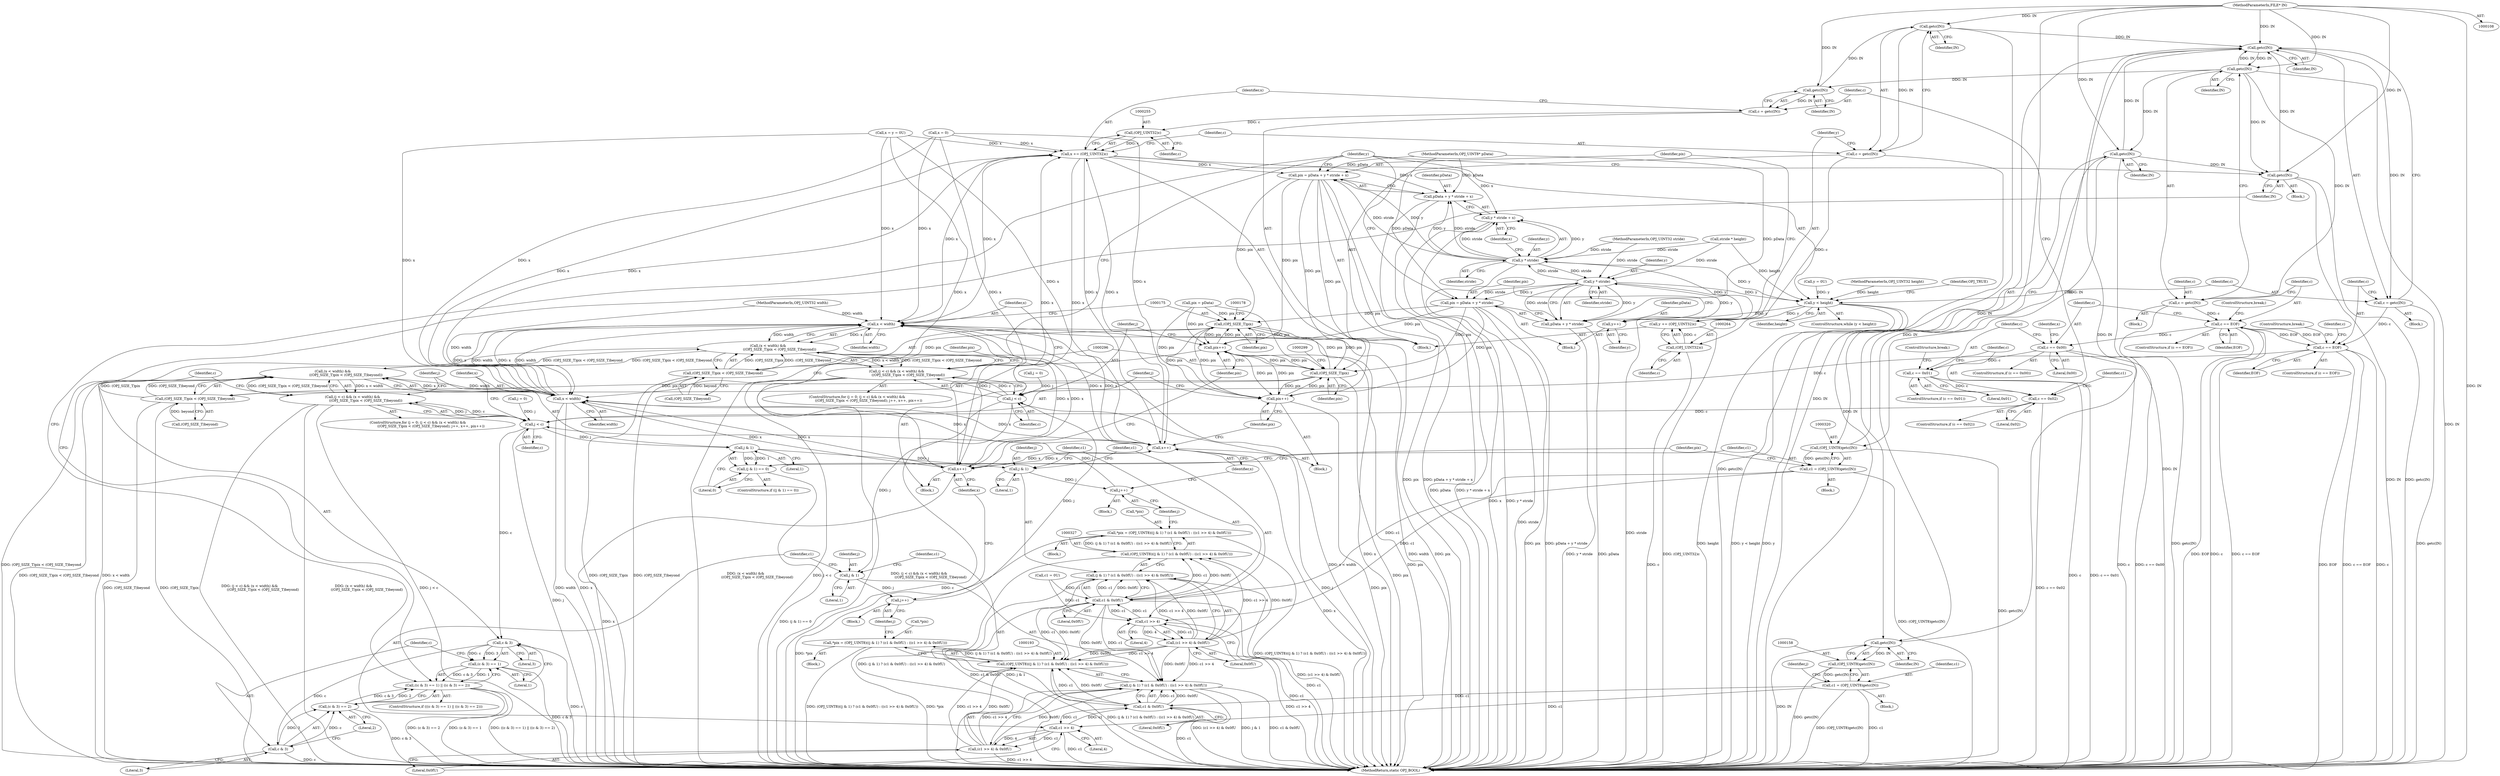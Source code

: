digraph "0_openjpeg_cbe7384016083eac16078b359acd7a842253d503@API" {
"1000259" [label="(Call,getc(IN))"];
"1000250" [label="(Call,getc(IN))"];
"1000210" [label="(Call,getc(IN))"];
"1000142" [label="(Call,getc(IN))"];
"1000259" [label="(Call,getc(IN))"];
"1000109" [label="(MethodParameterIn,FILE* IN)"];
"1000159" [label="(Call,getc(IN))"];
"1000353" [label="(Call,getc(IN))"];
"1000321" [label="(Call,getc(IN))"];
"1000140" [label="(Call,c = getc(IN))"];
"1000145" [label="(Call,c == EOF)"];
"1000166" [label="(Call,j < c)"];
"1000165" [label="(Call,(j < c) && (x < width) &&\n                     ((OPJ_SIZE_T)pix < (OPJ_SIZE_T)beyond))"];
"1000195" [label="(Call,j & 1)"];
"1000181" [label="(Call,j++)"];
"1000213" [label="(Call,c == EOF)"];
"1000219" [label="(Call,c == 0x00)"];
"1000237" [label="(Call,c == 0x01)"];
"1000244" [label="(Call,c == 0x02)"];
"1000287" [label="(Call,j < c)"];
"1000286" [label="(Call,(j < c) && (x < width) &&\n                        ((OPJ_SIZE_T)pix < (OPJ_SIZE_T)beyond))"];
"1000312" [label="(Call,j & 1)"];
"1000311" [label="(Call,(j & 1) == 0)"];
"1000329" [label="(Call,j & 1)"];
"1000302" [label="(Call,j++)"];
"1000343" [label="(Call,c & 3)"];
"1000342" [label="(Call,(c & 3) == 1)"];
"1000341" [label="(Call,((c & 3) == 1) || ((c & 3) == 2))"];
"1000348" [label="(Call,c & 3)"];
"1000347" [label="(Call,(c & 3) == 2)"];
"1000157" [label="(Call,(OPJ_UINT8)getc(IN))"];
"1000155" [label="(Call,c1 = (OPJ_UINT8)getc(IN))"];
"1000198" [label="(Call,c1 & 0x0fU)"];
"1000192" [label="(Call,(OPJ_UINT8)((j & 1) ? (c1 & 0x0fU) : ((c1 >> 4) & 0x0fU)))"];
"1000189" [label="(Call,*pix = (OPJ_UINT8)((j & 1) ? (c1 & 0x0fU) : ((c1 >> 4) & 0x0fU)))"];
"1000194" [label="(Call,(j & 1) ? (c1 & 0x0fU) : ((c1 >> 4) & 0x0fU))"];
"1000202" [label="(Call,c1 >> 4)"];
"1000201" [label="(Call,(c1 >> 4) & 0x0fU)"];
"1000208" [label="(Call,c = getc(IN))"];
"1000248" [label="(Call,c = getc(IN))"];
"1000254" [label="(Call,(OPJ_UINT32)c)"];
"1000252" [label="(Call,x += (OPJ_UINT32)c)"];
"1000170" [label="(Call,x < width)"];
"1000169" [label="(Call,(x < width) &&\n                     ((OPJ_SIZE_T)pix < (OPJ_SIZE_T)beyond))"];
"1000290" [label="(Call,(x < width) &&\n                        ((OPJ_SIZE_T)pix < (OPJ_SIZE_T)beyond))"];
"1000184" [label="(Call,x++)"];
"1000291" [label="(Call,x < width)"];
"1000305" [label="(Call,x++)"];
"1000266" [label="(Call,pix = pData + y * stride + x)"];
"1000174" [label="(Call,(OPJ_SIZE_T)pix)"];
"1000173" [label="(Call,(OPJ_SIZE_T)pix < (OPJ_SIZE_T)beyond)"];
"1000186" [label="(Call,pix++)"];
"1000295" [label="(Call,(OPJ_SIZE_T)pix)"];
"1000294" [label="(Call,(OPJ_SIZE_T)pix < (OPJ_SIZE_T)beyond)"];
"1000307" [label="(Call,pix++)"];
"1000268" [label="(Call,pData + y * stride + x)"];
"1000270" [label="(Call,y * stride + x)"];
"1000257" [label="(Call,c = getc(IN))"];
"1000263" [label="(Call,(OPJ_UINT32)c)"];
"1000261" [label="(Call,y += (OPJ_UINT32)c)"];
"1000271" [label="(Call,y * stride)"];
"1000135" [label="(Call,y < height)"];
"1000226" [label="(Call,y++)"];
"1000232" [label="(Call,y * stride)"];
"1000228" [label="(Call,pix = pData + y * stride)"];
"1000230" [label="(Call,pData + y * stride)"];
"1000319" [label="(Call,(OPJ_UINT8)getc(IN))"];
"1000317" [label="(Call,c1 = (OPJ_UINT8)getc(IN))"];
"1000332" [label="(Call,c1 & 0x0fU)"];
"1000326" [label="(Call,(OPJ_UINT8)((j & 1) ? (c1 & 0x0fU) : ((c1 >> 4) & 0x0fU)))"];
"1000323" [label="(Call,*pix = (OPJ_UINT8)((j & 1) ? (c1 & 0x0fU) : ((c1 >> 4) & 0x0fU)))"];
"1000328" [label="(Call,(j & 1) ? (c1 & 0x0fU) : ((c1 >> 4) & 0x0fU))"];
"1000336" [label="(Call,c1 >> 4)"];
"1000335" [label="(Call,(c1 >> 4) & 0x0fU)"];
"1000205" [label="(Literal,0x0fU)"];
"1000142" [label="(Call,getc(IN))"];
"1000287" [label="(Call,j < c)"];
"1000333" [label="(Identifier,c1)"];
"1000195" [label="(Call,j & 1)"];
"1000227" [label="(Identifier,y)"];
"1000217" [label="(ControlStructure,break;)"];
"1000315" [label="(Literal,0)"];
"1000185" [label="(Identifier,x)"];
"1000351" [label="(Literal,2)"];
"1000316" [label="(Block,)"];
"1000110" [label="(MethodParameterIn,OPJ_UINT8* pData)"];
"1000155" [label="(Call,c1 = (OPJ_UINT8)getc(IN))"];
"1000169" [label="(Call,(x < width) &&\n                     ((OPJ_SIZE_T)pix < (OPJ_SIZE_T)beyond))"];
"1000294" [label="(Call,(OPJ_SIZE_T)pix < (OPJ_SIZE_T)beyond)"];
"1000345" [label="(Literal,3)"];
"1000328" [label="(Call,(j & 1) ? (c1 & 0x0fU) : ((c1 >> 4) & 0x0fU))"];
"1000293" [label="(Identifier,width)"];
"1000346" [label="(Literal,1)"];
"1000218" [label="(ControlStructure,if (c == 0x00))"];
"1000307" [label="(Call,pix++)"];
"1000152" [label="(Block,)"];
"1000354" [label="(Identifier,IN)"];
"1000357" [label="(MethodReturn,static OPJ_BOOL)"];
"1000259" [label="(Call,getc(IN))"];
"1000317" [label="(Call,c1 = (OPJ_UINT8)getc(IN))"];
"1000219" [label="(Call,c == 0x00)"];
"1000161" [label="(ControlStructure,for (j = 0; (j < c) && (x < width) &&\n                     ((OPJ_SIZE_T)pix < (OPJ_SIZE_T)beyond); j++, x++, pix++))"];
"1000186" [label="(Call,pix++)"];
"1000334" [label="(Literal,0x0fU)"];
"1000177" [label="(Call,(OPJ_SIZE_T)beyond)"];
"1000131" [label="(Call,y = 0U)"];
"1000305" [label="(Call,x++)"];
"1000272" [label="(Identifier,y)"];
"1000204" [label="(Literal,4)"];
"1000295" [label="(Call,(OPJ_SIZE_T)pix)"];
"1000248" [label="(Call,c = getc(IN))"];
"1000290" [label="(Call,(x < width) &&\n                        ((OPJ_SIZE_T)pix < (OPJ_SIZE_T)beyond))"];
"1000329" [label="(Call,j & 1)"];
"1000207" [label="(Block,)"];
"1000291" [label="(Call,x < width)"];
"1000273" [label="(Identifier,stride)"];
"1000350" [label="(Literal,3)"];
"1000191" [label="(Identifier,pix)"];
"1000147" [label="(Identifier,EOF)"];
"1000167" [label="(Identifier,j)"];
"1000157" [label="(Call,(OPJ_UINT8)getc(IN))"];
"1000251" [label="(Identifier,IN)"];
"1000172" [label="(Identifier,width)"];
"1000336" [label="(Call,c1 >> 4)"];
"1000190" [label="(Call,*pix)"];
"1000254" [label="(Call,(OPJ_UINT32)c)"];
"1000321" [label="(Call,getc(IN))"];
"1000182" [label="(Identifier,j)"];
"1000176" [label="(Identifier,pix)"];
"1000203" [label="(Identifier,c1)"];
"1000253" [label="(Identifier,x)"];
"1000236" [label="(ControlStructure,if (c == 0x01))"];
"1000342" [label="(Call,(c & 3) == 1)"];
"1000211" [label="(Identifier,IN)"];
"1000113" [label="(MethodParameterIn,OPJ_UINT32 height)"];
"1000171" [label="(Identifier,x)"];
"1000323" [label="(Call,*pix = (OPJ_UINT8)((j & 1) ? (c1 & 0x0fU) : ((c1 >> 4) & 0x0fU)))"];
"1000353" [label="(Call,getc(IN))"];
"1000162" [label="(Call,j = 0)"];
"1000187" [label="(Identifier,pix)"];
"1000200" [label="(Literal,0x0fU)"];
"1000267" [label="(Identifier,pix)"];
"1000348" [label="(Call,c & 3)"];
"1000288" [label="(Identifier,j)"];
"1000337" [label="(Identifier,c1)"];
"1000250" [label="(Call,getc(IN))"];
"1000160" [label="(Identifier,IN)"];
"1000326" [label="(Call,(OPJ_UINT8)((j & 1) ? (c1 & 0x0fU) : ((c1 >> 4) & 0x0fU)))"];
"1000352" [label="(Block,)"];
"1000232" [label="(Call,y * stride)"];
"1000238" [label="(Identifier,c)"];
"1000222" [label="(Block,)"];
"1000165" [label="(Call,(j < c) && (x < width) &&\n                     ((OPJ_SIZE_T)pix < (OPJ_SIZE_T)beyond))"];
"1000221" [label="(Literal,0x00)"];
"1000341" [label="(Call,((c & 3) == 1) || ((c & 3) == 2))"];
"1000199" [label="(Identifier,c1)"];
"1000146" [label="(Identifier,c)"];
"1000194" [label="(Call,(j & 1) ? (c1 & 0x0fU) : ((c1 >> 4) & 0x0fU))"];
"1000129" [label="(Call,x = y = 0U)"];
"1000314" [label="(Literal,1)"];
"1000188" [label="(Block,)"];
"1000197" [label="(Literal,1)"];
"1000344" [label="(Identifier,c)"];
"1000339" [label="(Literal,0x0fU)"];
"1000168" [label="(Identifier,c)"];
"1000268" [label="(Call,pData + y * stride + x)"];
"1000306" [label="(Identifier,x)"];
"1000274" [label="(Identifier,x)"];
"1000280" [label="(Identifier,c1)"];
"1000234" [label="(Identifier,stride)"];
"1000249" [label="(Identifier,c)"];
"1000330" [label="(Identifier,j)"];
"1000325" [label="(Identifier,pix)"];
"1000301" [label="(Block,)"];
"1000322" [label="(Identifier,IN)"];
"1000298" [label="(Call,(OPJ_SIZE_T)beyond)"];
"1000226" [label="(Call,y++)"];
"1000170" [label="(Call,x < width)"];
"1000233" [label="(Identifier,y)"];
"1000237" [label="(Call,c == 0x01)"];
"1000159" [label="(Call,getc(IN))"];
"1000192" [label="(Call,(OPJ_UINT8)((j & 1) ? (c1 & 0x0fU) : ((c1 >> 4) & 0x0fU)))"];
"1000140" [label="(Call,c = getc(IN))"];
"1000241" [label="(ControlStructure,break;)"];
"1000257" [label="(Call,c = getc(IN))"];
"1000209" [label="(Identifier,c)"];
"1000145" [label="(Call,c == EOF)"];
"1000252" [label="(Call,x += (OPJ_UINT32)c)"];
"1000265" [label="(Identifier,c)"];
"1000181" [label="(Call,j++)"];
"1000180" [label="(Block,)"];
"1000262" [label="(Identifier,y)"];
"1000244" [label="(Call,c == 0x02)"];
"1000243" [label="(ControlStructure,if (c == 0x02))"];
"1000335" [label="(Call,(c1 >> 4) & 0x0fU)"];
"1000137" [label="(Identifier,height)"];
"1000173" [label="(Call,(OPJ_SIZE_T)pix < (OPJ_SIZE_T)beyond)"];
"1000356" [label="(Identifier,OPJ_TRUE)"];
"1000215" [label="(Identifier,EOF)"];
"1000319" [label="(Call,(OPJ_UINT8)getc(IN))"];
"1000198" [label="(Call,c1 & 0x0fU)"];
"1000231" [label="(Identifier,pData)"];
"1000343" [label="(Call,c & 3)"];
"1000286" [label="(Call,(j < c) && (x < width) &&\n                        ((OPJ_SIZE_T)pix < (OPJ_SIZE_T)beyond))"];
"1000230" [label="(Call,pData + y * stride)"];
"1000338" [label="(Literal,4)"];
"1000347" [label="(Call,(c & 3) == 2)"];
"1000349" [label="(Identifier,c)"];
"1000210" [label="(Call,getc(IN))"];
"1000297" [label="(Identifier,pix)"];
"1000126" [label="(Call,pix = pData)"];
"1000214" [label="(Identifier,c)"];
"1000279" [label="(Call,c1 = 0U)"];
"1000312" [label="(Call,j & 1)"];
"1000331" [label="(Literal,1)"];
"1000282" [label="(ControlStructure,for (j = 0; (j < c) && (x < width) &&\n                        ((OPJ_SIZE_T)pix < (OPJ_SIZE_T)beyond); j++, x++, pix++))"];
"1000220" [label="(Identifier,c)"];
"1000201" [label="(Call,(c1 >> 4) & 0x0fU)"];
"1000189" [label="(Call,*pix = (OPJ_UINT8)((j & 1) ? (c1 & 0x0fU) : ((c1 >> 4) & 0x0fU)))"];
"1000260" [label="(Identifier,IN)"];
"1000269" [label="(Identifier,pData)"];
"1000228" [label="(Call,pix = pData + y * stride)"];
"1000246" [label="(Literal,0x02)"];
"1000138" [label="(Block,)"];
"1000135" [label="(Call,y < height)"];
"1000309" [label="(Block,)"];
"1000245" [label="(Identifier,c)"];
"1000261" [label="(Call,y += (OPJ_UINT32)c)"];
"1000340" [label="(ControlStructure,if (((c & 3) == 1) || ((c & 3) == 2)))"];
"1000112" [label="(MethodParameterIn,OPJ_UINT32 width)"];
"1000208" [label="(Call,c = getc(IN))"];
"1000318" [label="(Identifier,c1)"];
"1000149" [label="(ControlStructure,break;)"];
"1000163" [label="(Identifier,j)"];
"1000109" [label="(MethodParameterIn,FILE* IN)"];
"1000196" [label="(Identifier,j)"];
"1000256" [label="(Identifier,c)"];
"1000229" [label="(Identifier,pix)"];
"1000302" [label="(Call,j++)"];
"1000224" [label="(Identifier,x)"];
"1000271" [label="(Call,y * stride)"];
"1000174" [label="(Call,(OPJ_SIZE_T)pix)"];
"1000311" [label="(Call,(j & 1) == 0)"];
"1000166" [label="(Call,j < c)"];
"1000270" [label="(Call,y * stride + x)"];
"1000202" [label="(Call,c1 >> 4)"];
"1000239" [label="(Literal,0x01)"];
"1000213" [label="(Call,c == EOF)"];
"1000313" [label="(Identifier,j)"];
"1000308" [label="(Identifier,pix)"];
"1000324" [label="(Call,*pix)"];
"1000151" [label="(Identifier,c)"];
"1000144" [label="(ControlStructure,if (c == EOF))"];
"1000143" [label="(Identifier,IN)"];
"1000289" [label="(Identifier,c)"];
"1000258" [label="(Identifier,c)"];
"1000212" [label="(ControlStructure,if (c == EOF))"];
"1000292" [label="(Identifier,x)"];
"1000141" [label="(Identifier,c)"];
"1000310" [label="(ControlStructure,if ((j & 1) == 0))"];
"1000332" [label="(Call,c1 & 0x0fU)"];
"1000156" [label="(Identifier,c1)"];
"1000303" [label="(Identifier,j)"];
"1000304" [label="(Block,)"];
"1000247" [label="(Block,)"];
"1000283" [label="(Call,j = 0)"];
"1000266" [label="(Call,pix = pData + y * stride + x)"];
"1000263" [label="(Call,(OPJ_UINT32)c)"];
"1000184" [label="(Call,x++)"];
"1000123" [label="(Call,stride * height)"];
"1000223" [label="(Call,x = 0)"];
"1000136" [label="(Identifier,y)"];
"1000183" [label="(Block,)"];
"1000134" [label="(ControlStructure,while (y < height))"];
"1000111" [label="(MethodParameterIn,OPJ_UINT32 stride)"];
"1000259" -> "1000257"  [label="AST: "];
"1000259" -> "1000260"  [label="CFG: "];
"1000260" -> "1000259"  [label="AST: "];
"1000257" -> "1000259"  [label="CFG: "];
"1000259" -> "1000357"  [label="DDG: IN"];
"1000259" -> "1000142"  [label="DDG: IN"];
"1000259" -> "1000257"  [label="DDG: IN"];
"1000250" -> "1000259"  [label="DDG: IN"];
"1000109" -> "1000259"  [label="DDG: IN"];
"1000250" -> "1000248"  [label="AST: "];
"1000250" -> "1000251"  [label="CFG: "];
"1000251" -> "1000250"  [label="AST: "];
"1000248" -> "1000250"  [label="CFG: "];
"1000250" -> "1000248"  [label="DDG: IN"];
"1000210" -> "1000250"  [label="DDG: IN"];
"1000109" -> "1000250"  [label="DDG: IN"];
"1000210" -> "1000208"  [label="AST: "];
"1000210" -> "1000211"  [label="CFG: "];
"1000211" -> "1000210"  [label="AST: "];
"1000208" -> "1000210"  [label="CFG: "];
"1000210" -> "1000357"  [label="DDG: IN"];
"1000210" -> "1000142"  [label="DDG: IN"];
"1000210" -> "1000208"  [label="DDG: IN"];
"1000142" -> "1000210"  [label="DDG: IN"];
"1000109" -> "1000210"  [label="DDG: IN"];
"1000210" -> "1000321"  [label="DDG: IN"];
"1000210" -> "1000353"  [label="DDG: IN"];
"1000142" -> "1000140"  [label="AST: "];
"1000142" -> "1000143"  [label="CFG: "];
"1000143" -> "1000142"  [label="AST: "];
"1000140" -> "1000142"  [label="CFG: "];
"1000142" -> "1000357"  [label="DDG: IN"];
"1000142" -> "1000140"  [label="DDG: IN"];
"1000159" -> "1000142"  [label="DDG: IN"];
"1000353" -> "1000142"  [label="DDG: IN"];
"1000321" -> "1000142"  [label="DDG: IN"];
"1000109" -> "1000142"  [label="DDG: IN"];
"1000142" -> "1000159"  [label="DDG: IN"];
"1000109" -> "1000108"  [label="AST: "];
"1000109" -> "1000357"  [label="DDG: IN"];
"1000109" -> "1000159"  [label="DDG: IN"];
"1000109" -> "1000321"  [label="DDG: IN"];
"1000109" -> "1000353"  [label="DDG: IN"];
"1000159" -> "1000157"  [label="AST: "];
"1000159" -> "1000160"  [label="CFG: "];
"1000160" -> "1000159"  [label="AST: "];
"1000157" -> "1000159"  [label="CFG: "];
"1000159" -> "1000357"  [label="DDG: IN"];
"1000159" -> "1000157"  [label="DDG: IN"];
"1000353" -> "1000352"  [label="AST: "];
"1000353" -> "1000354"  [label="CFG: "];
"1000354" -> "1000353"  [label="AST: "];
"1000136" -> "1000353"  [label="CFG: "];
"1000353" -> "1000357"  [label="DDG: getc(IN)"];
"1000353" -> "1000357"  [label="DDG: IN"];
"1000321" -> "1000353"  [label="DDG: IN"];
"1000321" -> "1000319"  [label="AST: "];
"1000321" -> "1000322"  [label="CFG: "];
"1000322" -> "1000321"  [label="AST: "];
"1000319" -> "1000321"  [label="CFG: "];
"1000321" -> "1000357"  [label="DDG: IN"];
"1000321" -> "1000319"  [label="DDG: IN"];
"1000140" -> "1000138"  [label="AST: "];
"1000141" -> "1000140"  [label="AST: "];
"1000146" -> "1000140"  [label="CFG: "];
"1000140" -> "1000357"  [label="DDG: getc(IN)"];
"1000140" -> "1000145"  [label="DDG: c"];
"1000145" -> "1000144"  [label="AST: "];
"1000145" -> "1000147"  [label="CFG: "];
"1000146" -> "1000145"  [label="AST: "];
"1000147" -> "1000145"  [label="AST: "];
"1000149" -> "1000145"  [label="CFG: "];
"1000151" -> "1000145"  [label="CFG: "];
"1000145" -> "1000357"  [label="DDG: c == EOF"];
"1000145" -> "1000357"  [label="DDG: c"];
"1000145" -> "1000357"  [label="DDG: EOF"];
"1000213" -> "1000145"  [label="DDG: EOF"];
"1000145" -> "1000166"  [label="DDG: c"];
"1000145" -> "1000213"  [label="DDG: EOF"];
"1000166" -> "1000165"  [label="AST: "];
"1000166" -> "1000168"  [label="CFG: "];
"1000167" -> "1000166"  [label="AST: "];
"1000168" -> "1000166"  [label="AST: "];
"1000171" -> "1000166"  [label="CFG: "];
"1000165" -> "1000166"  [label="CFG: "];
"1000166" -> "1000357"  [label="DDG: c"];
"1000166" -> "1000357"  [label="DDG: j"];
"1000166" -> "1000165"  [label="DDG: j"];
"1000166" -> "1000165"  [label="DDG: c"];
"1000181" -> "1000166"  [label="DDG: j"];
"1000162" -> "1000166"  [label="DDG: j"];
"1000166" -> "1000195"  [label="DDG: j"];
"1000165" -> "1000161"  [label="AST: "];
"1000165" -> "1000169"  [label="CFG: "];
"1000169" -> "1000165"  [label="AST: "];
"1000136" -> "1000165"  [label="CFG: "];
"1000191" -> "1000165"  [label="CFG: "];
"1000165" -> "1000357"  [label="DDG: (x < width) &&\n                     ((OPJ_SIZE_T)pix < (OPJ_SIZE_T)beyond)"];
"1000165" -> "1000357"  [label="DDG: j < c"];
"1000165" -> "1000357"  [label="DDG: (j < c) && (x < width) &&\n                     ((OPJ_SIZE_T)pix < (OPJ_SIZE_T)beyond)"];
"1000169" -> "1000165"  [label="DDG: x < width"];
"1000169" -> "1000165"  [label="DDG: (OPJ_SIZE_T)pix < (OPJ_SIZE_T)beyond"];
"1000195" -> "1000194"  [label="AST: "];
"1000195" -> "1000197"  [label="CFG: "];
"1000196" -> "1000195"  [label="AST: "];
"1000197" -> "1000195"  [label="AST: "];
"1000199" -> "1000195"  [label="CFG: "];
"1000203" -> "1000195"  [label="CFG: "];
"1000195" -> "1000181"  [label="DDG: j"];
"1000181" -> "1000180"  [label="AST: "];
"1000181" -> "1000182"  [label="CFG: "];
"1000182" -> "1000181"  [label="AST: "];
"1000185" -> "1000181"  [label="CFG: "];
"1000213" -> "1000212"  [label="AST: "];
"1000213" -> "1000215"  [label="CFG: "];
"1000214" -> "1000213"  [label="AST: "];
"1000215" -> "1000213"  [label="AST: "];
"1000217" -> "1000213"  [label="CFG: "];
"1000220" -> "1000213"  [label="CFG: "];
"1000213" -> "1000357"  [label="DDG: c"];
"1000213" -> "1000357"  [label="DDG: c == EOF"];
"1000213" -> "1000357"  [label="DDG: EOF"];
"1000208" -> "1000213"  [label="DDG: c"];
"1000213" -> "1000219"  [label="DDG: c"];
"1000219" -> "1000218"  [label="AST: "];
"1000219" -> "1000221"  [label="CFG: "];
"1000220" -> "1000219"  [label="AST: "];
"1000221" -> "1000219"  [label="AST: "];
"1000224" -> "1000219"  [label="CFG: "];
"1000238" -> "1000219"  [label="CFG: "];
"1000219" -> "1000357"  [label="DDG: c == 0x00"];
"1000219" -> "1000357"  [label="DDG: c"];
"1000219" -> "1000237"  [label="DDG: c"];
"1000237" -> "1000236"  [label="AST: "];
"1000237" -> "1000239"  [label="CFG: "];
"1000238" -> "1000237"  [label="AST: "];
"1000239" -> "1000237"  [label="AST: "];
"1000241" -> "1000237"  [label="CFG: "];
"1000245" -> "1000237"  [label="CFG: "];
"1000237" -> "1000357"  [label="DDG: c == 0x01"];
"1000237" -> "1000357"  [label="DDG: c"];
"1000237" -> "1000244"  [label="DDG: c"];
"1000244" -> "1000243"  [label="AST: "];
"1000244" -> "1000246"  [label="CFG: "];
"1000245" -> "1000244"  [label="AST: "];
"1000246" -> "1000244"  [label="AST: "];
"1000249" -> "1000244"  [label="CFG: "];
"1000280" -> "1000244"  [label="CFG: "];
"1000244" -> "1000357"  [label="DDG: c == 0x02"];
"1000244" -> "1000287"  [label="DDG: c"];
"1000287" -> "1000286"  [label="AST: "];
"1000287" -> "1000289"  [label="CFG: "];
"1000288" -> "1000287"  [label="AST: "];
"1000289" -> "1000287"  [label="AST: "];
"1000292" -> "1000287"  [label="CFG: "];
"1000286" -> "1000287"  [label="CFG: "];
"1000287" -> "1000357"  [label="DDG: j"];
"1000287" -> "1000286"  [label="DDG: j"];
"1000287" -> "1000286"  [label="DDG: c"];
"1000283" -> "1000287"  [label="DDG: j"];
"1000302" -> "1000287"  [label="DDG: j"];
"1000287" -> "1000312"  [label="DDG: j"];
"1000287" -> "1000343"  [label="DDG: c"];
"1000286" -> "1000282"  [label="AST: "];
"1000286" -> "1000290"  [label="CFG: "];
"1000290" -> "1000286"  [label="AST: "];
"1000313" -> "1000286"  [label="CFG: "];
"1000344" -> "1000286"  [label="CFG: "];
"1000286" -> "1000357"  [label="DDG: (j < c) && (x < width) &&\n                        ((OPJ_SIZE_T)pix < (OPJ_SIZE_T)beyond)"];
"1000286" -> "1000357"  [label="DDG: (x < width) &&\n                        ((OPJ_SIZE_T)pix < (OPJ_SIZE_T)beyond)"];
"1000286" -> "1000357"  [label="DDG: j < c"];
"1000290" -> "1000286"  [label="DDG: x < width"];
"1000290" -> "1000286"  [label="DDG: (OPJ_SIZE_T)pix < (OPJ_SIZE_T)beyond"];
"1000312" -> "1000311"  [label="AST: "];
"1000312" -> "1000314"  [label="CFG: "];
"1000313" -> "1000312"  [label="AST: "];
"1000314" -> "1000312"  [label="AST: "];
"1000315" -> "1000312"  [label="CFG: "];
"1000312" -> "1000311"  [label="DDG: j"];
"1000312" -> "1000311"  [label="DDG: 1"];
"1000312" -> "1000329"  [label="DDG: j"];
"1000311" -> "1000310"  [label="AST: "];
"1000311" -> "1000315"  [label="CFG: "];
"1000315" -> "1000311"  [label="AST: "];
"1000318" -> "1000311"  [label="CFG: "];
"1000325" -> "1000311"  [label="CFG: "];
"1000311" -> "1000357"  [label="DDG: (j & 1) == 0"];
"1000329" -> "1000328"  [label="AST: "];
"1000329" -> "1000331"  [label="CFG: "];
"1000330" -> "1000329"  [label="AST: "];
"1000331" -> "1000329"  [label="AST: "];
"1000333" -> "1000329"  [label="CFG: "];
"1000337" -> "1000329"  [label="CFG: "];
"1000329" -> "1000302"  [label="DDG: j"];
"1000302" -> "1000301"  [label="AST: "];
"1000302" -> "1000303"  [label="CFG: "];
"1000303" -> "1000302"  [label="AST: "];
"1000306" -> "1000302"  [label="CFG: "];
"1000343" -> "1000342"  [label="AST: "];
"1000343" -> "1000345"  [label="CFG: "];
"1000344" -> "1000343"  [label="AST: "];
"1000345" -> "1000343"  [label="AST: "];
"1000346" -> "1000343"  [label="CFG: "];
"1000343" -> "1000357"  [label="DDG: c"];
"1000343" -> "1000342"  [label="DDG: c"];
"1000343" -> "1000342"  [label="DDG: 3"];
"1000343" -> "1000348"  [label="DDG: c"];
"1000342" -> "1000341"  [label="AST: "];
"1000342" -> "1000346"  [label="CFG: "];
"1000346" -> "1000342"  [label="AST: "];
"1000349" -> "1000342"  [label="CFG: "];
"1000341" -> "1000342"  [label="CFG: "];
"1000342" -> "1000357"  [label="DDG: c & 3"];
"1000342" -> "1000341"  [label="DDG: c & 3"];
"1000342" -> "1000341"  [label="DDG: 1"];
"1000341" -> "1000340"  [label="AST: "];
"1000341" -> "1000347"  [label="CFG: "];
"1000347" -> "1000341"  [label="AST: "];
"1000136" -> "1000341"  [label="CFG: "];
"1000354" -> "1000341"  [label="CFG: "];
"1000341" -> "1000357"  [label="DDG: (c & 3) == 2"];
"1000341" -> "1000357"  [label="DDG: (c & 3) == 1"];
"1000341" -> "1000357"  [label="DDG: ((c & 3) == 1) || ((c & 3) == 2)"];
"1000347" -> "1000341"  [label="DDG: c & 3"];
"1000347" -> "1000341"  [label="DDG: 2"];
"1000348" -> "1000347"  [label="AST: "];
"1000348" -> "1000350"  [label="CFG: "];
"1000349" -> "1000348"  [label="AST: "];
"1000350" -> "1000348"  [label="AST: "];
"1000351" -> "1000348"  [label="CFG: "];
"1000348" -> "1000357"  [label="DDG: c"];
"1000348" -> "1000347"  [label="DDG: c"];
"1000348" -> "1000347"  [label="DDG: 3"];
"1000347" -> "1000351"  [label="CFG: "];
"1000351" -> "1000347"  [label="AST: "];
"1000347" -> "1000357"  [label="DDG: c & 3"];
"1000157" -> "1000155"  [label="AST: "];
"1000158" -> "1000157"  [label="AST: "];
"1000155" -> "1000157"  [label="CFG: "];
"1000157" -> "1000357"  [label="DDG: getc(IN)"];
"1000157" -> "1000155"  [label="DDG: getc(IN)"];
"1000155" -> "1000152"  [label="AST: "];
"1000156" -> "1000155"  [label="AST: "];
"1000163" -> "1000155"  [label="CFG: "];
"1000155" -> "1000357"  [label="DDG: (OPJ_UINT8)getc(IN)"];
"1000155" -> "1000357"  [label="DDG: c1"];
"1000155" -> "1000198"  [label="DDG: c1"];
"1000155" -> "1000202"  [label="DDG: c1"];
"1000198" -> "1000194"  [label="AST: "];
"1000198" -> "1000200"  [label="CFG: "];
"1000199" -> "1000198"  [label="AST: "];
"1000200" -> "1000198"  [label="AST: "];
"1000194" -> "1000198"  [label="CFG: "];
"1000198" -> "1000357"  [label="DDG: c1"];
"1000198" -> "1000192"  [label="DDG: c1"];
"1000198" -> "1000192"  [label="DDG: 0x0fU"];
"1000198" -> "1000194"  [label="DDG: c1"];
"1000198" -> "1000194"  [label="DDG: 0x0fU"];
"1000202" -> "1000198"  [label="DDG: c1"];
"1000198" -> "1000202"  [label="DDG: c1"];
"1000192" -> "1000189"  [label="AST: "];
"1000192" -> "1000194"  [label="CFG: "];
"1000193" -> "1000192"  [label="AST: "];
"1000194" -> "1000192"  [label="AST: "];
"1000189" -> "1000192"  [label="CFG: "];
"1000192" -> "1000357"  [label="DDG: (j & 1) ? (c1 & 0x0fU) : ((c1 >> 4) & 0x0fU)"];
"1000192" -> "1000189"  [label="DDG: (j & 1) ? (c1 & 0x0fU) : ((c1 >> 4) & 0x0fU)"];
"1000332" -> "1000192"  [label="DDG: c1"];
"1000332" -> "1000192"  [label="DDG: 0x0fU"];
"1000201" -> "1000192"  [label="DDG: c1 >> 4"];
"1000201" -> "1000192"  [label="DDG: 0x0fU"];
"1000335" -> "1000192"  [label="DDG: c1 >> 4"];
"1000335" -> "1000192"  [label="DDG: 0x0fU"];
"1000189" -> "1000188"  [label="AST: "];
"1000190" -> "1000189"  [label="AST: "];
"1000182" -> "1000189"  [label="CFG: "];
"1000189" -> "1000357"  [label="DDG: *pix"];
"1000189" -> "1000357"  [label="DDG: (OPJ_UINT8)((j & 1) ? (c1 & 0x0fU) : ((c1 >> 4) & 0x0fU))"];
"1000194" -> "1000201"  [label="CFG: "];
"1000201" -> "1000194"  [label="AST: "];
"1000194" -> "1000357"  [label="DDG: (c1 >> 4) & 0x0fU"];
"1000194" -> "1000357"  [label="DDG: j & 1"];
"1000194" -> "1000357"  [label="DDG: c1 & 0x0fU"];
"1000332" -> "1000194"  [label="DDG: c1"];
"1000332" -> "1000194"  [label="DDG: 0x0fU"];
"1000201" -> "1000194"  [label="DDG: c1 >> 4"];
"1000201" -> "1000194"  [label="DDG: 0x0fU"];
"1000335" -> "1000194"  [label="DDG: c1 >> 4"];
"1000335" -> "1000194"  [label="DDG: 0x0fU"];
"1000202" -> "1000201"  [label="AST: "];
"1000202" -> "1000204"  [label="CFG: "];
"1000203" -> "1000202"  [label="AST: "];
"1000204" -> "1000202"  [label="AST: "];
"1000205" -> "1000202"  [label="CFG: "];
"1000202" -> "1000357"  [label="DDG: c1"];
"1000202" -> "1000201"  [label="DDG: c1"];
"1000202" -> "1000201"  [label="DDG: 4"];
"1000201" -> "1000205"  [label="CFG: "];
"1000205" -> "1000201"  [label="AST: "];
"1000201" -> "1000357"  [label="DDG: c1 >> 4"];
"1000208" -> "1000207"  [label="AST: "];
"1000209" -> "1000208"  [label="AST: "];
"1000214" -> "1000208"  [label="CFG: "];
"1000208" -> "1000357"  [label="DDG: getc(IN)"];
"1000248" -> "1000247"  [label="AST: "];
"1000249" -> "1000248"  [label="AST: "];
"1000253" -> "1000248"  [label="CFG: "];
"1000248" -> "1000254"  [label="DDG: c"];
"1000254" -> "1000252"  [label="AST: "];
"1000254" -> "1000256"  [label="CFG: "];
"1000255" -> "1000254"  [label="AST: "];
"1000256" -> "1000254"  [label="AST: "];
"1000252" -> "1000254"  [label="CFG: "];
"1000254" -> "1000252"  [label="DDG: c"];
"1000252" -> "1000247"  [label="AST: "];
"1000253" -> "1000252"  [label="AST: "];
"1000258" -> "1000252"  [label="CFG: "];
"1000252" -> "1000170"  [label="DDG: x"];
"1000252" -> "1000184"  [label="DDG: x"];
"1000129" -> "1000252"  [label="DDG: x"];
"1000291" -> "1000252"  [label="DDG: x"];
"1000184" -> "1000252"  [label="DDG: x"];
"1000305" -> "1000252"  [label="DDG: x"];
"1000170" -> "1000252"  [label="DDG: x"];
"1000223" -> "1000252"  [label="DDG: x"];
"1000252" -> "1000266"  [label="DDG: x"];
"1000252" -> "1000268"  [label="DDG: x"];
"1000252" -> "1000270"  [label="DDG: x"];
"1000252" -> "1000291"  [label="DDG: x"];
"1000252" -> "1000305"  [label="DDG: x"];
"1000170" -> "1000169"  [label="AST: "];
"1000170" -> "1000172"  [label="CFG: "];
"1000171" -> "1000170"  [label="AST: "];
"1000172" -> "1000170"  [label="AST: "];
"1000175" -> "1000170"  [label="CFG: "];
"1000169" -> "1000170"  [label="CFG: "];
"1000170" -> "1000357"  [label="DDG: width"];
"1000170" -> "1000357"  [label="DDG: x"];
"1000170" -> "1000169"  [label="DDG: x"];
"1000170" -> "1000169"  [label="DDG: width"];
"1000129" -> "1000170"  [label="DDG: x"];
"1000291" -> "1000170"  [label="DDG: x"];
"1000291" -> "1000170"  [label="DDG: width"];
"1000184" -> "1000170"  [label="DDG: x"];
"1000305" -> "1000170"  [label="DDG: x"];
"1000223" -> "1000170"  [label="DDG: x"];
"1000112" -> "1000170"  [label="DDG: width"];
"1000170" -> "1000184"  [label="DDG: x"];
"1000170" -> "1000291"  [label="DDG: x"];
"1000170" -> "1000291"  [label="DDG: width"];
"1000170" -> "1000305"  [label="DDG: x"];
"1000169" -> "1000173"  [label="CFG: "];
"1000173" -> "1000169"  [label="AST: "];
"1000169" -> "1000357"  [label="DDG: (OPJ_SIZE_T)pix < (OPJ_SIZE_T)beyond"];
"1000169" -> "1000357"  [label="DDG: x < width"];
"1000290" -> "1000169"  [label="DDG: (OPJ_SIZE_T)pix < (OPJ_SIZE_T)beyond"];
"1000173" -> "1000169"  [label="DDG: (OPJ_SIZE_T)pix"];
"1000173" -> "1000169"  [label="DDG: (OPJ_SIZE_T)beyond"];
"1000169" -> "1000290"  [label="DDG: (OPJ_SIZE_T)pix < (OPJ_SIZE_T)beyond"];
"1000290" -> "1000291"  [label="CFG: "];
"1000290" -> "1000294"  [label="CFG: "];
"1000291" -> "1000290"  [label="AST: "];
"1000294" -> "1000290"  [label="AST: "];
"1000290" -> "1000357"  [label="DDG: x < width"];
"1000290" -> "1000357"  [label="DDG: (OPJ_SIZE_T)pix < (OPJ_SIZE_T)beyond"];
"1000291" -> "1000290"  [label="DDG: x"];
"1000291" -> "1000290"  [label="DDG: width"];
"1000294" -> "1000290"  [label="DDG: (OPJ_SIZE_T)pix"];
"1000294" -> "1000290"  [label="DDG: (OPJ_SIZE_T)beyond"];
"1000184" -> "1000183"  [label="AST: "];
"1000184" -> "1000185"  [label="CFG: "];
"1000185" -> "1000184"  [label="AST: "];
"1000187" -> "1000184"  [label="CFG: "];
"1000184" -> "1000357"  [label="DDG: x"];
"1000129" -> "1000184"  [label="DDG: x"];
"1000291" -> "1000184"  [label="DDG: x"];
"1000305" -> "1000184"  [label="DDG: x"];
"1000223" -> "1000184"  [label="DDG: x"];
"1000184" -> "1000291"  [label="DDG: x"];
"1000184" -> "1000305"  [label="DDG: x"];
"1000291" -> "1000293"  [label="CFG: "];
"1000292" -> "1000291"  [label="AST: "];
"1000293" -> "1000291"  [label="AST: "];
"1000296" -> "1000291"  [label="CFG: "];
"1000291" -> "1000357"  [label="DDG: x"];
"1000291" -> "1000357"  [label="DDG: width"];
"1000129" -> "1000291"  [label="DDG: x"];
"1000305" -> "1000291"  [label="DDG: x"];
"1000223" -> "1000291"  [label="DDG: x"];
"1000112" -> "1000291"  [label="DDG: width"];
"1000291" -> "1000305"  [label="DDG: x"];
"1000305" -> "1000304"  [label="AST: "];
"1000305" -> "1000306"  [label="CFG: "];
"1000306" -> "1000305"  [label="AST: "];
"1000308" -> "1000305"  [label="CFG: "];
"1000305" -> "1000357"  [label="DDG: x"];
"1000129" -> "1000305"  [label="DDG: x"];
"1000223" -> "1000305"  [label="DDG: x"];
"1000266" -> "1000247"  [label="AST: "];
"1000266" -> "1000268"  [label="CFG: "];
"1000267" -> "1000266"  [label="AST: "];
"1000268" -> "1000266"  [label="AST: "];
"1000136" -> "1000266"  [label="CFG: "];
"1000266" -> "1000357"  [label="DDG: pix"];
"1000266" -> "1000357"  [label="DDG: pData + y * stride + x"];
"1000266" -> "1000174"  [label="DDG: pix"];
"1000266" -> "1000186"  [label="DDG: pix"];
"1000110" -> "1000266"  [label="DDG: pData"];
"1000271" -> "1000266"  [label="DDG: y"];
"1000271" -> "1000266"  [label="DDG: stride"];
"1000266" -> "1000295"  [label="DDG: pix"];
"1000266" -> "1000307"  [label="DDG: pix"];
"1000174" -> "1000173"  [label="AST: "];
"1000174" -> "1000176"  [label="CFG: "];
"1000175" -> "1000174"  [label="AST: "];
"1000176" -> "1000174"  [label="AST: "];
"1000178" -> "1000174"  [label="CFG: "];
"1000174" -> "1000357"  [label="DDG: pix"];
"1000174" -> "1000173"  [label="DDG: pix"];
"1000186" -> "1000174"  [label="DDG: pix"];
"1000126" -> "1000174"  [label="DDG: pix"];
"1000295" -> "1000174"  [label="DDG: pix"];
"1000307" -> "1000174"  [label="DDG: pix"];
"1000228" -> "1000174"  [label="DDG: pix"];
"1000174" -> "1000186"  [label="DDG: pix"];
"1000174" -> "1000295"  [label="DDG: pix"];
"1000174" -> "1000307"  [label="DDG: pix"];
"1000173" -> "1000177"  [label="CFG: "];
"1000177" -> "1000173"  [label="AST: "];
"1000173" -> "1000357"  [label="DDG: (OPJ_SIZE_T)beyond"];
"1000173" -> "1000357"  [label="DDG: (OPJ_SIZE_T)pix"];
"1000177" -> "1000173"  [label="DDG: beyond"];
"1000186" -> "1000183"  [label="AST: "];
"1000186" -> "1000187"  [label="CFG: "];
"1000187" -> "1000186"  [label="AST: "];
"1000167" -> "1000186"  [label="CFG: "];
"1000186" -> "1000357"  [label="DDG: pix"];
"1000126" -> "1000186"  [label="DDG: pix"];
"1000295" -> "1000186"  [label="DDG: pix"];
"1000307" -> "1000186"  [label="DDG: pix"];
"1000228" -> "1000186"  [label="DDG: pix"];
"1000186" -> "1000295"  [label="DDG: pix"];
"1000186" -> "1000307"  [label="DDG: pix"];
"1000295" -> "1000294"  [label="AST: "];
"1000295" -> "1000297"  [label="CFG: "];
"1000296" -> "1000295"  [label="AST: "];
"1000297" -> "1000295"  [label="AST: "];
"1000299" -> "1000295"  [label="CFG: "];
"1000295" -> "1000357"  [label="DDG: pix"];
"1000295" -> "1000294"  [label="DDG: pix"];
"1000126" -> "1000295"  [label="DDG: pix"];
"1000307" -> "1000295"  [label="DDG: pix"];
"1000228" -> "1000295"  [label="DDG: pix"];
"1000295" -> "1000307"  [label="DDG: pix"];
"1000294" -> "1000298"  [label="CFG: "];
"1000298" -> "1000294"  [label="AST: "];
"1000294" -> "1000357"  [label="DDG: (OPJ_SIZE_T)beyond"];
"1000294" -> "1000357"  [label="DDG: (OPJ_SIZE_T)pix"];
"1000298" -> "1000294"  [label="DDG: beyond"];
"1000307" -> "1000304"  [label="AST: "];
"1000307" -> "1000308"  [label="CFG: "];
"1000308" -> "1000307"  [label="AST: "];
"1000288" -> "1000307"  [label="CFG: "];
"1000307" -> "1000357"  [label="DDG: pix"];
"1000126" -> "1000307"  [label="DDG: pix"];
"1000228" -> "1000307"  [label="DDG: pix"];
"1000268" -> "1000270"  [label="CFG: "];
"1000269" -> "1000268"  [label="AST: "];
"1000270" -> "1000268"  [label="AST: "];
"1000268" -> "1000357"  [label="DDG: pData"];
"1000268" -> "1000357"  [label="DDG: y * stride + x"];
"1000110" -> "1000268"  [label="DDG: pData"];
"1000271" -> "1000268"  [label="DDG: y"];
"1000271" -> "1000268"  [label="DDG: stride"];
"1000270" -> "1000274"  [label="CFG: "];
"1000271" -> "1000270"  [label="AST: "];
"1000274" -> "1000270"  [label="AST: "];
"1000270" -> "1000357"  [label="DDG: x"];
"1000270" -> "1000357"  [label="DDG: y * stride"];
"1000271" -> "1000270"  [label="DDG: y"];
"1000271" -> "1000270"  [label="DDG: stride"];
"1000257" -> "1000247"  [label="AST: "];
"1000258" -> "1000257"  [label="AST: "];
"1000262" -> "1000257"  [label="CFG: "];
"1000257" -> "1000357"  [label="DDG: getc(IN)"];
"1000257" -> "1000263"  [label="DDG: c"];
"1000263" -> "1000261"  [label="AST: "];
"1000263" -> "1000265"  [label="CFG: "];
"1000264" -> "1000263"  [label="AST: "];
"1000265" -> "1000263"  [label="AST: "];
"1000261" -> "1000263"  [label="CFG: "];
"1000263" -> "1000357"  [label="DDG: c"];
"1000263" -> "1000261"  [label="DDG: c"];
"1000261" -> "1000247"  [label="AST: "];
"1000262" -> "1000261"  [label="AST: "];
"1000267" -> "1000261"  [label="CFG: "];
"1000261" -> "1000357"  [label="DDG: (OPJ_UINT32)c"];
"1000135" -> "1000261"  [label="DDG: y"];
"1000261" -> "1000271"  [label="DDG: y"];
"1000271" -> "1000273"  [label="CFG: "];
"1000272" -> "1000271"  [label="AST: "];
"1000273" -> "1000271"  [label="AST: "];
"1000274" -> "1000271"  [label="CFG: "];
"1000271" -> "1000357"  [label="DDG: stride"];
"1000271" -> "1000135"  [label="DDG: y"];
"1000271" -> "1000232"  [label="DDG: stride"];
"1000232" -> "1000271"  [label="DDG: stride"];
"1000123" -> "1000271"  [label="DDG: stride"];
"1000111" -> "1000271"  [label="DDG: stride"];
"1000135" -> "1000134"  [label="AST: "];
"1000135" -> "1000137"  [label="CFG: "];
"1000136" -> "1000135"  [label="AST: "];
"1000137" -> "1000135"  [label="AST: "];
"1000141" -> "1000135"  [label="CFG: "];
"1000356" -> "1000135"  [label="CFG: "];
"1000135" -> "1000357"  [label="DDG: y < height"];
"1000135" -> "1000357"  [label="DDG: y"];
"1000135" -> "1000357"  [label="DDG: height"];
"1000232" -> "1000135"  [label="DDG: y"];
"1000131" -> "1000135"  [label="DDG: y"];
"1000123" -> "1000135"  [label="DDG: height"];
"1000113" -> "1000135"  [label="DDG: height"];
"1000135" -> "1000226"  [label="DDG: y"];
"1000226" -> "1000222"  [label="AST: "];
"1000226" -> "1000227"  [label="CFG: "];
"1000227" -> "1000226"  [label="AST: "];
"1000229" -> "1000226"  [label="CFG: "];
"1000226" -> "1000232"  [label="DDG: y"];
"1000232" -> "1000230"  [label="AST: "];
"1000232" -> "1000234"  [label="CFG: "];
"1000233" -> "1000232"  [label="AST: "];
"1000234" -> "1000232"  [label="AST: "];
"1000230" -> "1000232"  [label="CFG: "];
"1000232" -> "1000357"  [label="DDG: stride"];
"1000232" -> "1000228"  [label="DDG: y"];
"1000232" -> "1000228"  [label="DDG: stride"];
"1000232" -> "1000230"  [label="DDG: y"];
"1000232" -> "1000230"  [label="DDG: stride"];
"1000123" -> "1000232"  [label="DDG: stride"];
"1000111" -> "1000232"  [label="DDG: stride"];
"1000228" -> "1000222"  [label="AST: "];
"1000228" -> "1000230"  [label="CFG: "];
"1000229" -> "1000228"  [label="AST: "];
"1000230" -> "1000228"  [label="AST: "];
"1000136" -> "1000228"  [label="CFG: "];
"1000228" -> "1000357"  [label="DDG: pix"];
"1000228" -> "1000357"  [label="DDG: pData + y * stride"];
"1000110" -> "1000228"  [label="DDG: pData"];
"1000231" -> "1000230"  [label="AST: "];
"1000230" -> "1000357"  [label="DDG: pData"];
"1000230" -> "1000357"  [label="DDG: y * stride"];
"1000110" -> "1000230"  [label="DDG: pData"];
"1000319" -> "1000317"  [label="AST: "];
"1000320" -> "1000319"  [label="AST: "];
"1000317" -> "1000319"  [label="CFG: "];
"1000319" -> "1000357"  [label="DDG: getc(IN)"];
"1000319" -> "1000317"  [label="DDG: getc(IN)"];
"1000317" -> "1000316"  [label="AST: "];
"1000318" -> "1000317"  [label="AST: "];
"1000325" -> "1000317"  [label="CFG: "];
"1000317" -> "1000357"  [label="DDG: (OPJ_UINT8)getc(IN)"];
"1000317" -> "1000332"  [label="DDG: c1"];
"1000317" -> "1000336"  [label="DDG: c1"];
"1000332" -> "1000328"  [label="AST: "];
"1000332" -> "1000334"  [label="CFG: "];
"1000333" -> "1000332"  [label="AST: "];
"1000334" -> "1000332"  [label="AST: "];
"1000328" -> "1000332"  [label="CFG: "];
"1000332" -> "1000357"  [label="DDG: c1"];
"1000332" -> "1000326"  [label="DDG: c1"];
"1000332" -> "1000326"  [label="DDG: 0x0fU"];
"1000332" -> "1000328"  [label="DDG: c1"];
"1000332" -> "1000328"  [label="DDG: 0x0fU"];
"1000336" -> "1000332"  [label="DDG: c1"];
"1000279" -> "1000332"  [label="DDG: c1"];
"1000332" -> "1000336"  [label="DDG: c1"];
"1000326" -> "1000323"  [label="AST: "];
"1000326" -> "1000328"  [label="CFG: "];
"1000327" -> "1000326"  [label="AST: "];
"1000328" -> "1000326"  [label="AST: "];
"1000323" -> "1000326"  [label="CFG: "];
"1000326" -> "1000357"  [label="DDG: (j & 1) ? (c1 & 0x0fU) : ((c1 >> 4) & 0x0fU)"];
"1000326" -> "1000323"  [label="DDG: (j & 1) ? (c1 & 0x0fU) : ((c1 >> 4) & 0x0fU)"];
"1000335" -> "1000326"  [label="DDG: c1 >> 4"];
"1000335" -> "1000326"  [label="DDG: 0x0fU"];
"1000323" -> "1000309"  [label="AST: "];
"1000324" -> "1000323"  [label="AST: "];
"1000303" -> "1000323"  [label="CFG: "];
"1000323" -> "1000357"  [label="DDG: (OPJ_UINT8)((j & 1) ? (c1 & 0x0fU) : ((c1 >> 4) & 0x0fU))"];
"1000323" -> "1000357"  [label="DDG: *pix"];
"1000328" -> "1000335"  [label="CFG: "];
"1000335" -> "1000328"  [label="AST: "];
"1000328" -> "1000357"  [label="DDG: c1 & 0x0fU"];
"1000328" -> "1000357"  [label="DDG: j & 1"];
"1000328" -> "1000357"  [label="DDG: (c1 >> 4) & 0x0fU"];
"1000335" -> "1000328"  [label="DDG: c1 >> 4"];
"1000335" -> "1000328"  [label="DDG: 0x0fU"];
"1000336" -> "1000335"  [label="AST: "];
"1000336" -> "1000338"  [label="CFG: "];
"1000337" -> "1000336"  [label="AST: "];
"1000338" -> "1000336"  [label="AST: "];
"1000339" -> "1000336"  [label="CFG: "];
"1000336" -> "1000357"  [label="DDG: c1"];
"1000336" -> "1000335"  [label="DDG: c1"];
"1000336" -> "1000335"  [label="DDG: 4"];
"1000279" -> "1000336"  [label="DDG: c1"];
"1000335" -> "1000339"  [label="CFG: "];
"1000339" -> "1000335"  [label="AST: "];
"1000335" -> "1000357"  [label="DDG: c1 >> 4"];
}
